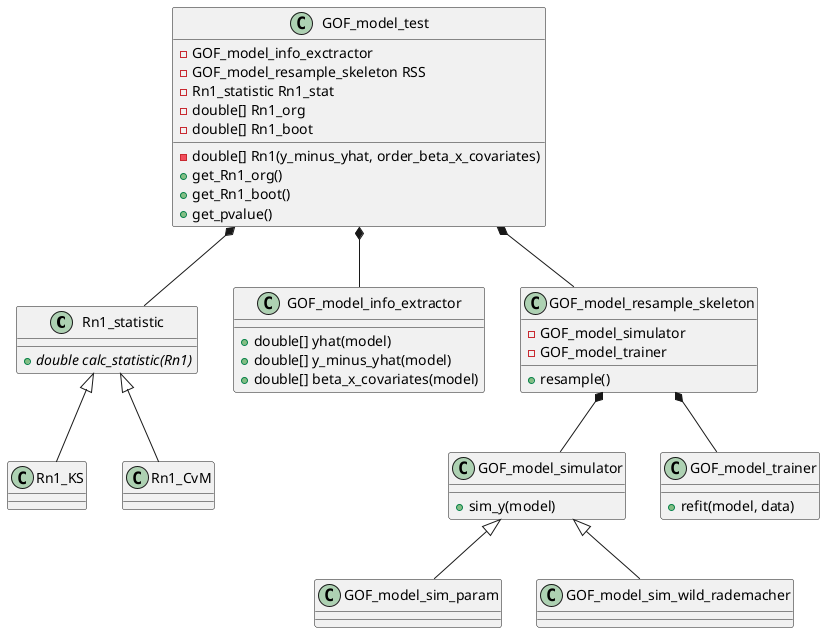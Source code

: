 @startuml
class Rn1_statistic {
    + {abstract} double calc_statistic(Rn1)
}
Rn1_statistic <|-- Rn1_KS
Rn1_statistic <|-- Rn1_CvM
class GOF_model_simulator {
    + sim_y(model)
}
class GOF_model_trainer {
    + refit(model, data)
}
GOF_model_simulator <|-- GOF_model_sim_param
GOF_model_simulator <|-- GOF_model_sim_wild_rademacher
class GOF_model_info_extractor {
    + double[] yhat(model)
    + double[] y_minus_yhat(model)
    + double[] beta_x_covariates(model)
}
class GOF_model_resample_skeleton {
    - GOF_model_simulator
    - GOF_model_trainer
    + resample()
}
GOF_model_resample_skeleton *-- GOF_model_simulator
GOF_model_resample_skeleton *-- GOF_model_trainer
class GOF_model_test {
    - GOF_model_info_exctractor
    - GOF_model_resample_skeleton RSS
    - Rn1_statistic Rn1_stat
    - double[] Rn1_org
    - double[] Rn1_boot
    - double[] Rn1(y_minus_yhat, order_beta_x_covariates)
    + get_Rn1_org()
    + get_Rn1_boot()
    + get_pvalue()
}
GOF_model_test *-- GOF_model_info_extractor
GOF_model_test *-- GOF_model_resample_skeleton
GOF_model_test *-- Rn1_statistic
@enduml
